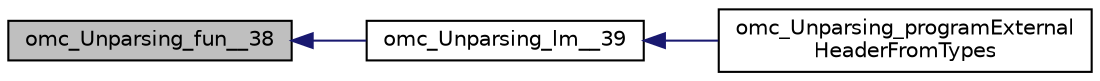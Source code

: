 digraph "omc_Unparsing_fun__38"
{
  edge [fontname="Helvetica",fontsize="10",labelfontname="Helvetica",labelfontsize="10"];
  node [fontname="Helvetica",fontsize="10",shape=record];
  rankdir="LR";
  Node152 [label="omc_Unparsing_fun__38",height=0.2,width=0.4,color="black", fillcolor="grey75", style="filled", fontcolor="black"];
  Node152 -> Node153 [dir="back",color="midnightblue",fontsize="10",style="solid",fontname="Helvetica"];
  Node153 [label="omc_Unparsing_lm__39",height=0.2,width=0.4,color="black", fillcolor="white", style="filled",URL="$d0/dea/_unparsing_8c.html#adf0d6c8b35eef6d65247ac576fc14794"];
  Node153 -> Node154 [dir="back",color="midnightblue",fontsize="10",style="solid",fontname="Helvetica"];
  Node154 [label="omc_Unparsing_programExternal\lHeaderFromTypes",height=0.2,width=0.4,color="black", fillcolor="white", style="filled",URL="$da/ddc/_unparsing_8h.html#a8f0607ddbe7f4724fdfa75542403cf03"];
}
